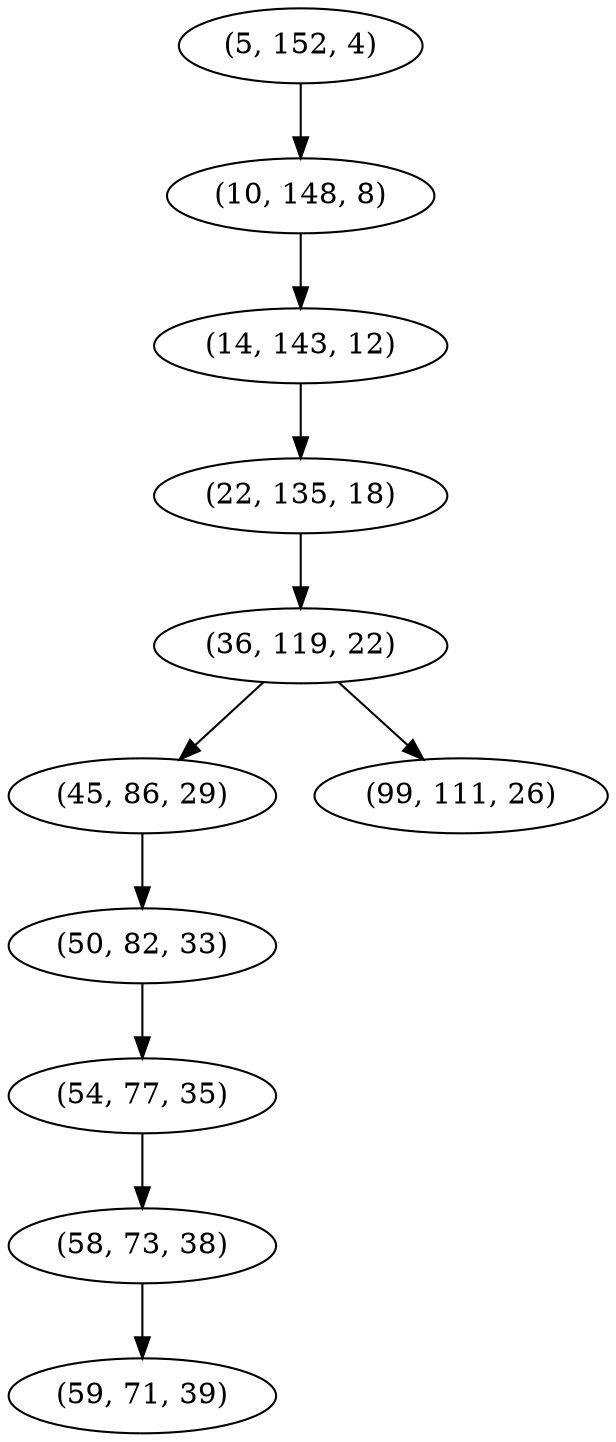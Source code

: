 digraph tree {
    "(5, 152, 4)";
    "(10, 148, 8)";
    "(14, 143, 12)";
    "(22, 135, 18)";
    "(36, 119, 22)";
    "(45, 86, 29)";
    "(50, 82, 33)";
    "(54, 77, 35)";
    "(58, 73, 38)";
    "(59, 71, 39)";
    "(99, 111, 26)";
    "(5, 152, 4)" -> "(10, 148, 8)";
    "(10, 148, 8)" -> "(14, 143, 12)";
    "(14, 143, 12)" -> "(22, 135, 18)";
    "(22, 135, 18)" -> "(36, 119, 22)";
    "(36, 119, 22)" -> "(45, 86, 29)";
    "(36, 119, 22)" -> "(99, 111, 26)";
    "(45, 86, 29)" -> "(50, 82, 33)";
    "(50, 82, 33)" -> "(54, 77, 35)";
    "(54, 77, 35)" -> "(58, 73, 38)";
    "(58, 73, 38)" -> "(59, 71, 39)";
}
